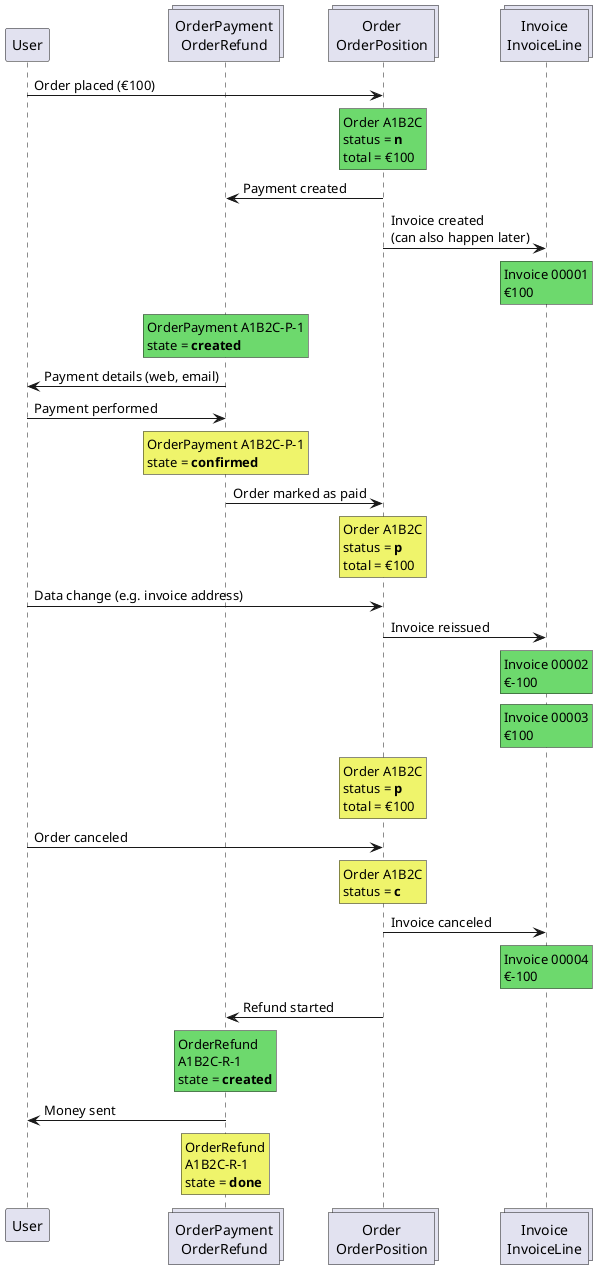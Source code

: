 @startuml

participant User
collections "OrderPayment\nOrderRefund" as P
collections "Order\nOrderPosition" as O
collections "Invoice\nInvoiceLine" as I

User -> O: Order placed (€100)
rnote over O #6DD96D: Order A1B2C\nstatus = **n**\ntotal = €100
O -> P: Payment created
O -> I: Invoice created\n(can also happen later)
rnote over I #6DD96D: Invoice 00001\n€100
rnote over P #6DD96D: OrderPayment A1B2C-P-1\nstate = **created**
P -> User: Payment details (web, email)
User -> P: Payment performed
rnote over P #EFF46B: OrderPayment A1B2C-P-1\nstate = **confirmed**
P -> O: Order marked as paid
rnote over O #EFF46B: Order A1B2C\nstatus = **p**\ntotal = €100
User -> O: Data change (e.g. invoice address)
O -> I: Invoice reissued
rnote over I #6DD96D: Invoice 00002\n€-100
rnote over I #6DD96D: Invoice 00003\n€100
rnote over O #EFF46B: Order A1B2C\nstatus = **p**\ntotal = €100
User -> O: Order canceled
rnote over O #EFF46B: Order A1B2C\nstatus = **c**
O -> I: Invoice canceled
rnote over I #6DD96D: Invoice 00004\n€-100
O -> P: Refund started
rnote over P #6DD96D: OrderRefund\nA1B2C-R-1\nstate = **created**
P -> User: Money sent
rnote over P #EFF46B: OrderRefund\nA1B2C-R-1\nstate = **done**

@enduml

